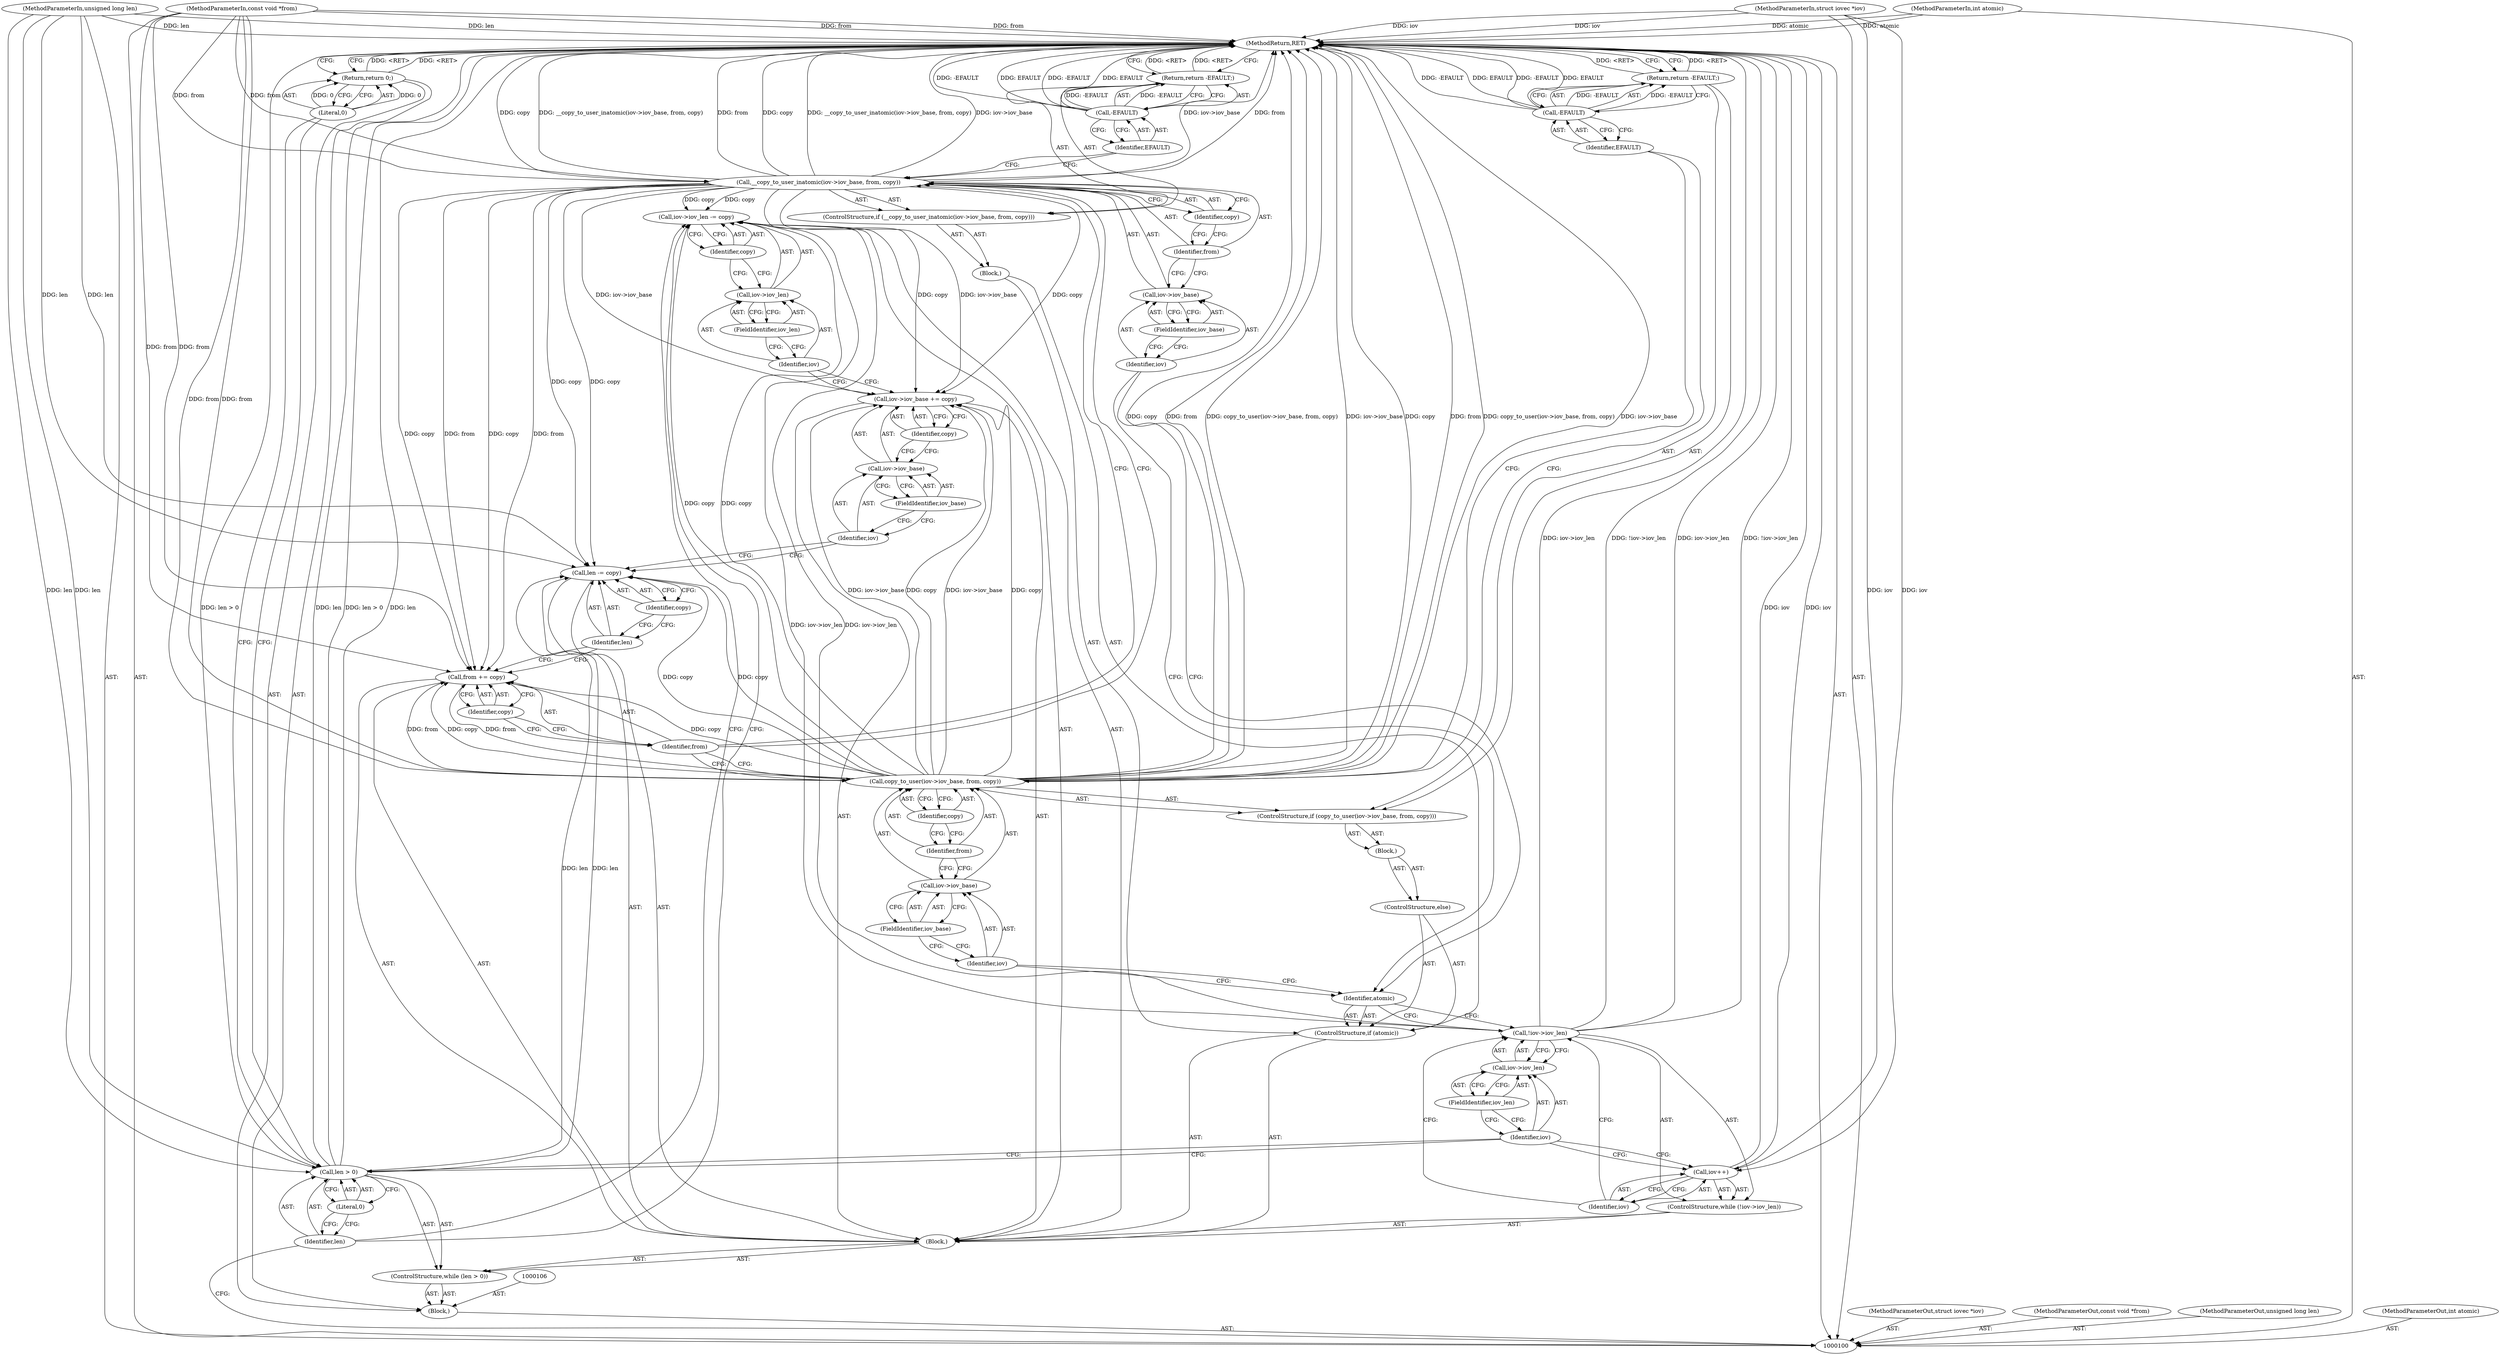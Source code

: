 digraph "1_linux_637b58c2887e5e57850865839cc75f59184b23d1_0" {
"1000162" [label="(MethodReturn,RET)"];
"1000101" [label="(MethodParameterIn,struct iovec *iov)"];
"1000214" [label="(MethodParameterOut,struct iovec *iov)"];
"1000102" [label="(MethodParameterIn,const void *from)"];
"1000215" [label="(MethodParameterOut,const void *from)"];
"1000103" [label="(MethodParameterIn,unsigned long len)"];
"1000216" [label="(MethodParameterOut,unsigned long len)"];
"1000122" [label="(ControlStructure,if (__copy_to_user_inatomic(iov->iov_base, from, copy)))"];
"1000124" [label="(Call,iov->iov_base)"];
"1000125" [label="(Identifier,iov)"];
"1000126" [label="(FieldIdentifier,iov_base)"];
"1000127" [label="(Identifier,from)"];
"1000128" [label="(Identifier,copy)"];
"1000123" [label="(Call,__copy_to_user_inatomic(iov->iov_base, from, copy))"];
"1000130" [label="(Call,-EFAULT)"];
"1000131" [label="(Identifier,EFAULT)"];
"1000129" [label="(Return,return -EFAULT;)"];
"1000132" [label="(ControlStructure,else)"];
"1000133" [label="(Block,)"];
"1000136" [label="(Call,iov->iov_base)"];
"1000137" [label="(Identifier,iov)"];
"1000138" [label="(FieldIdentifier,iov_base)"];
"1000134" [label="(ControlStructure,if (copy_to_user(iov->iov_base, from, copy)))"];
"1000139" [label="(Identifier,from)"];
"1000140" [label="(Identifier,copy)"];
"1000135" [label="(Call,copy_to_user(iov->iov_base, from, copy))"];
"1000142" [label="(Call,-EFAULT)"];
"1000143" [label="(Identifier,EFAULT)"];
"1000141" [label="(Return,return -EFAULT;)"];
"1000146" [label="(Identifier,copy)"];
"1000144" [label="(Call,from += copy)"];
"1000145" [label="(Identifier,from)"];
"1000147" [label="(Call,len -= copy)"];
"1000148" [label="(Identifier,len)"];
"1000149" [label="(Identifier,copy)"];
"1000154" [label="(Identifier,copy)"];
"1000150" [label="(Call,iov->iov_base += copy)"];
"1000151" [label="(Call,iov->iov_base)"];
"1000152" [label="(Identifier,iov)"];
"1000153" [label="(FieldIdentifier,iov_base)"];
"1000159" [label="(Identifier,copy)"];
"1000155" [label="(Call,iov->iov_len -= copy)"];
"1000156" [label="(Call,iov->iov_len)"];
"1000157" [label="(Identifier,iov)"];
"1000158" [label="(FieldIdentifier,iov_len)"];
"1000104" [label="(MethodParameterIn,int atomic)"];
"1000217" [label="(MethodParameterOut,int atomic)"];
"1000160" [label="(Return,return 0;)"];
"1000161" [label="(Literal,0)"];
"1000105" [label="(Block,)"];
"1000107" [label="(ControlStructure,while (len > 0))"];
"1000110" [label="(Literal,0)"];
"1000111" [label="(Block,)"];
"1000108" [label="(Call,len > 0)"];
"1000109" [label="(Identifier,len)"];
"1000114" [label="(Call,iov->iov_len)"];
"1000115" [label="(Identifier,iov)"];
"1000116" [label="(FieldIdentifier,iov_len)"];
"1000112" [label="(ControlStructure,while (!iov->iov_len))"];
"1000113" [label="(Call,!iov->iov_len)"];
"1000117" [label="(Call,iov++)"];
"1000118" [label="(Identifier,iov)"];
"1000121" [label="(Block,)"];
"1000119" [label="(ControlStructure,if (atomic))"];
"1000120" [label="(Identifier,atomic)"];
"1000162" -> "1000100"  [label="AST: "];
"1000162" -> "1000129"  [label="CFG: "];
"1000162" -> "1000141"  [label="CFG: "];
"1000162" -> "1000160"  [label="CFG: "];
"1000130" -> "1000162"  [label="DDG: -EFAULT"];
"1000130" -> "1000162"  [label="DDG: EFAULT"];
"1000142" -> "1000162"  [label="DDG: -EFAULT"];
"1000142" -> "1000162"  [label="DDG: EFAULT"];
"1000108" -> "1000162"  [label="DDG: len > 0"];
"1000108" -> "1000162"  [label="DDG: len"];
"1000104" -> "1000162"  [label="DDG: atomic"];
"1000113" -> "1000162"  [label="DDG: iov->iov_len"];
"1000113" -> "1000162"  [label="DDG: !iov->iov_len"];
"1000135" -> "1000162"  [label="DDG: copy"];
"1000135" -> "1000162"  [label="DDG: from"];
"1000135" -> "1000162"  [label="DDG: copy_to_user(iov->iov_base, from, copy)"];
"1000135" -> "1000162"  [label="DDG: iov->iov_base"];
"1000103" -> "1000162"  [label="DDG: len"];
"1000123" -> "1000162"  [label="DDG: from"];
"1000123" -> "1000162"  [label="DDG: copy"];
"1000123" -> "1000162"  [label="DDG: __copy_to_user_inatomic(iov->iov_base, from, copy)"];
"1000123" -> "1000162"  [label="DDG: iov->iov_base"];
"1000117" -> "1000162"  [label="DDG: iov"];
"1000102" -> "1000162"  [label="DDG: from"];
"1000101" -> "1000162"  [label="DDG: iov"];
"1000129" -> "1000162"  [label="DDG: <RET>"];
"1000160" -> "1000162"  [label="DDG: <RET>"];
"1000141" -> "1000162"  [label="DDG: <RET>"];
"1000101" -> "1000100"  [label="AST: "];
"1000101" -> "1000162"  [label="DDG: iov"];
"1000101" -> "1000117"  [label="DDG: iov"];
"1000214" -> "1000100"  [label="AST: "];
"1000102" -> "1000100"  [label="AST: "];
"1000102" -> "1000162"  [label="DDG: from"];
"1000102" -> "1000123"  [label="DDG: from"];
"1000102" -> "1000135"  [label="DDG: from"];
"1000102" -> "1000144"  [label="DDG: from"];
"1000215" -> "1000100"  [label="AST: "];
"1000103" -> "1000100"  [label="AST: "];
"1000103" -> "1000162"  [label="DDG: len"];
"1000103" -> "1000108"  [label="DDG: len"];
"1000103" -> "1000147"  [label="DDG: len"];
"1000216" -> "1000100"  [label="AST: "];
"1000122" -> "1000121"  [label="AST: "];
"1000123" -> "1000122"  [label="AST: "];
"1000129" -> "1000122"  [label="AST: "];
"1000124" -> "1000123"  [label="AST: "];
"1000124" -> "1000126"  [label="CFG: "];
"1000125" -> "1000124"  [label="AST: "];
"1000126" -> "1000124"  [label="AST: "];
"1000127" -> "1000124"  [label="CFG: "];
"1000125" -> "1000124"  [label="AST: "];
"1000125" -> "1000120"  [label="CFG: "];
"1000126" -> "1000125"  [label="CFG: "];
"1000126" -> "1000124"  [label="AST: "];
"1000126" -> "1000125"  [label="CFG: "];
"1000124" -> "1000126"  [label="CFG: "];
"1000127" -> "1000123"  [label="AST: "];
"1000127" -> "1000124"  [label="CFG: "];
"1000128" -> "1000127"  [label="CFG: "];
"1000128" -> "1000123"  [label="AST: "];
"1000128" -> "1000127"  [label="CFG: "];
"1000123" -> "1000128"  [label="CFG: "];
"1000123" -> "1000122"  [label="AST: "];
"1000123" -> "1000128"  [label="CFG: "];
"1000124" -> "1000123"  [label="AST: "];
"1000127" -> "1000123"  [label="AST: "];
"1000128" -> "1000123"  [label="AST: "];
"1000131" -> "1000123"  [label="CFG: "];
"1000145" -> "1000123"  [label="CFG: "];
"1000123" -> "1000162"  [label="DDG: from"];
"1000123" -> "1000162"  [label="DDG: copy"];
"1000123" -> "1000162"  [label="DDG: __copy_to_user_inatomic(iov->iov_base, from, copy)"];
"1000123" -> "1000162"  [label="DDG: iov->iov_base"];
"1000102" -> "1000123"  [label="DDG: from"];
"1000123" -> "1000144"  [label="DDG: copy"];
"1000123" -> "1000144"  [label="DDG: from"];
"1000123" -> "1000147"  [label="DDG: copy"];
"1000123" -> "1000150"  [label="DDG: copy"];
"1000123" -> "1000150"  [label="DDG: iov->iov_base"];
"1000123" -> "1000155"  [label="DDG: copy"];
"1000130" -> "1000129"  [label="AST: "];
"1000130" -> "1000131"  [label="CFG: "];
"1000131" -> "1000130"  [label="AST: "];
"1000129" -> "1000130"  [label="CFG: "];
"1000130" -> "1000162"  [label="DDG: -EFAULT"];
"1000130" -> "1000162"  [label="DDG: EFAULT"];
"1000130" -> "1000129"  [label="DDG: -EFAULT"];
"1000131" -> "1000130"  [label="AST: "];
"1000131" -> "1000123"  [label="CFG: "];
"1000130" -> "1000131"  [label="CFG: "];
"1000129" -> "1000122"  [label="AST: "];
"1000129" -> "1000130"  [label="CFG: "];
"1000130" -> "1000129"  [label="AST: "];
"1000162" -> "1000129"  [label="CFG: "];
"1000129" -> "1000162"  [label="DDG: <RET>"];
"1000130" -> "1000129"  [label="DDG: -EFAULT"];
"1000132" -> "1000119"  [label="AST: "];
"1000133" -> "1000132"  [label="AST: "];
"1000133" -> "1000132"  [label="AST: "];
"1000134" -> "1000133"  [label="AST: "];
"1000136" -> "1000135"  [label="AST: "];
"1000136" -> "1000138"  [label="CFG: "];
"1000137" -> "1000136"  [label="AST: "];
"1000138" -> "1000136"  [label="AST: "];
"1000139" -> "1000136"  [label="CFG: "];
"1000137" -> "1000136"  [label="AST: "];
"1000137" -> "1000120"  [label="CFG: "];
"1000138" -> "1000137"  [label="CFG: "];
"1000138" -> "1000136"  [label="AST: "];
"1000138" -> "1000137"  [label="CFG: "];
"1000136" -> "1000138"  [label="CFG: "];
"1000134" -> "1000133"  [label="AST: "];
"1000135" -> "1000134"  [label="AST: "];
"1000141" -> "1000134"  [label="AST: "];
"1000139" -> "1000135"  [label="AST: "];
"1000139" -> "1000136"  [label="CFG: "];
"1000140" -> "1000139"  [label="CFG: "];
"1000140" -> "1000135"  [label="AST: "];
"1000140" -> "1000139"  [label="CFG: "];
"1000135" -> "1000140"  [label="CFG: "];
"1000135" -> "1000134"  [label="AST: "];
"1000135" -> "1000140"  [label="CFG: "];
"1000136" -> "1000135"  [label="AST: "];
"1000139" -> "1000135"  [label="AST: "];
"1000140" -> "1000135"  [label="AST: "];
"1000143" -> "1000135"  [label="CFG: "];
"1000145" -> "1000135"  [label="CFG: "];
"1000135" -> "1000162"  [label="DDG: copy"];
"1000135" -> "1000162"  [label="DDG: from"];
"1000135" -> "1000162"  [label="DDG: copy_to_user(iov->iov_base, from, copy)"];
"1000135" -> "1000162"  [label="DDG: iov->iov_base"];
"1000102" -> "1000135"  [label="DDG: from"];
"1000135" -> "1000144"  [label="DDG: copy"];
"1000135" -> "1000144"  [label="DDG: from"];
"1000135" -> "1000147"  [label="DDG: copy"];
"1000135" -> "1000150"  [label="DDG: copy"];
"1000135" -> "1000150"  [label="DDG: iov->iov_base"];
"1000135" -> "1000155"  [label="DDG: copy"];
"1000142" -> "1000141"  [label="AST: "];
"1000142" -> "1000143"  [label="CFG: "];
"1000143" -> "1000142"  [label="AST: "];
"1000141" -> "1000142"  [label="CFG: "];
"1000142" -> "1000162"  [label="DDG: -EFAULT"];
"1000142" -> "1000162"  [label="DDG: EFAULT"];
"1000142" -> "1000141"  [label="DDG: -EFAULT"];
"1000143" -> "1000142"  [label="AST: "];
"1000143" -> "1000135"  [label="CFG: "];
"1000142" -> "1000143"  [label="CFG: "];
"1000141" -> "1000134"  [label="AST: "];
"1000141" -> "1000142"  [label="CFG: "];
"1000142" -> "1000141"  [label="AST: "];
"1000162" -> "1000141"  [label="CFG: "];
"1000141" -> "1000162"  [label="DDG: <RET>"];
"1000142" -> "1000141"  [label="DDG: -EFAULT"];
"1000146" -> "1000144"  [label="AST: "];
"1000146" -> "1000145"  [label="CFG: "];
"1000144" -> "1000146"  [label="CFG: "];
"1000144" -> "1000111"  [label="AST: "];
"1000144" -> "1000146"  [label="CFG: "];
"1000145" -> "1000144"  [label="AST: "];
"1000146" -> "1000144"  [label="AST: "];
"1000148" -> "1000144"  [label="CFG: "];
"1000135" -> "1000144"  [label="DDG: copy"];
"1000135" -> "1000144"  [label="DDG: from"];
"1000123" -> "1000144"  [label="DDG: copy"];
"1000123" -> "1000144"  [label="DDG: from"];
"1000102" -> "1000144"  [label="DDG: from"];
"1000145" -> "1000144"  [label="AST: "];
"1000145" -> "1000123"  [label="CFG: "];
"1000145" -> "1000135"  [label="CFG: "];
"1000146" -> "1000145"  [label="CFG: "];
"1000147" -> "1000111"  [label="AST: "];
"1000147" -> "1000149"  [label="CFG: "];
"1000148" -> "1000147"  [label="AST: "];
"1000149" -> "1000147"  [label="AST: "];
"1000152" -> "1000147"  [label="CFG: "];
"1000135" -> "1000147"  [label="DDG: copy"];
"1000123" -> "1000147"  [label="DDG: copy"];
"1000108" -> "1000147"  [label="DDG: len"];
"1000103" -> "1000147"  [label="DDG: len"];
"1000148" -> "1000147"  [label="AST: "];
"1000148" -> "1000144"  [label="CFG: "];
"1000149" -> "1000148"  [label="CFG: "];
"1000149" -> "1000147"  [label="AST: "];
"1000149" -> "1000148"  [label="CFG: "];
"1000147" -> "1000149"  [label="CFG: "];
"1000154" -> "1000150"  [label="AST: "];
"1000154" -> "1000151"  [label="CFG: "];
"1000150" -> "1000154"  [label="CFG: "];
"1000150" -> "1000111"  [label="AST: "];
"1000150" -> "1000154"  [label="CFG: "];
"1000151" -> "1000150"  [label="AST: "];
"1000154" -> "1000150"  [label="AST: "];
"1000157" -> "1000150"  [label="CFG: "];
"1000135" -> "1000150"  [label="DDG: copy"];
"1000135" -> "1000150"  [label="DDG: iov->iov_base"];
"1000123" -> "1000150"  [label="DDG: copy"];
"1000123" -> "1000150"  [label="DDG: iov->iov_base"];
"1000151" -> "1000150"  [label="AST: "];
"1000151" -> "1000153"  [label="CFG: "];
"1000152" -> "1000151"  [label="AST: "];
"1000153" -> "1000151"  [label="AST: "];
"1000154" -> "1000151"  [label="CFG: "];
"1000152" -> "1000151"  [label="AST: "];
"1000152" -> "1000147"  [label="CFG: "];
"1000153" -> "1000152"  [label="CFG: "];
"1000153" -> "1000151"  [label="AST: "];
"1000153" -> "1000152"  [label="CFG: "];
"1000151" -> "1000153"  [label="CFG: "];
"1000159" -> "1000155"  [label="AST: "];
"1000159" -> "1000156"  [label="CFG: "];
"1000155" -> "1000159"  [label="CFG: "];
"1000155" -> "1000111"  [label="AST: "];
"1000155" -> "1000159"  [label="CFG: "];
"1000156" -> "1000155"  [label="AST: "];
"1000159" -> "1000155"  [label="AST: "];
"1000109" -> "1000155"  [label="CFG: "];
"1000135" -> "1000155"  [label="DDG: copy"];
"1000123" -> "1000155"  [label="DDG: copy"];
"1000113" -> "1000155"  [label="DDG: iov->iov_len"];
"1000156" -> "1000155"  [label="AST: "];
"1000156" -> "1000158"  [label="CFG: "];
"1000157" -> "1000156"  [label="AST: "];
"1000158" -> "1000156"  [label="AST: "];
"1000159" -> "1000156"  [label="CFG: "];
"1000157" -> "1000156"  [label="AST: "];
"1000157" -> "1000150"  [label="CFG: "];
"1000158" -> "1000157"  [label="CFG: "];
"1000158" -> "1000156"  [label="AST: "];
"1000158" -> "1000157"  [label="CFG: "];
"1000156" -> "1000158"  [label="CFG: "];
"1000104" -> "1000100"  [label="AST: "];
"1000104" -> "1000162"  [label="DDG: atomic"];
"1000217" -> "1000100"  [label="AST: "];
"1000160" -> "1000105"  [label="AST: "];
"1000160" -> "1000161"  [label="CFG: "];
"1000161" -> "1000160"  [label="AST: "];
"1000162" -> "1000160"  [label="CFG: "];
"1000160" -> "1000162"  [label="DDG: <RET>"];
"1000161" -> "1000160"  [label="DDG: 0"];
"1000161" -> "1000160"  [label="AST: "];
"1000161" -> "1000108"  [label="CFG: "];
"1000160" -> "1000161"  [label="CFG: "];
"1000161" -> "1000160"  [label="DDG: 0"];
"1000105" -> "1000100"  [label="AST: "];
"1000106" -> "1000105"  [label="AST: "];
"1000107" -> "1000105"  [label="AST: "];
"1000160" -> "1000105"  [label="AST: "];
"1000107" -> "1000105"  [label="AST: "];
"1000108" -> "1000107"  [label="AST: "];
"1000111" -> "1000107"  [label="AST: "];
"1000110" -> "1000108"  [label="AST: "];
"1000110" -> "1000109"  [label="CFG: "];
"1000108" -> "1000110"  [label="CFG: "];
"1000111" -> "1000107"  [label="AST: "];
"1000112" -> "1000111"  [label="AST: "];
"1000119" -> "1000111"  [label="AST: "];
"1000144" -> "1000111"  [label="AST: "];
"1000147" -> "1000111"  [label="AST: "];
"1000150" -> "1000111"  [label="AST: "];
"1000155" -> "1000111"  [label="AST: "];
"1000108" -> "1000107"  [label="AST: "];
"1000108" -> "1000110"  [label="CFG: "];
"1000109" -> "1000108"  [label="AST: "];
"1000110" -> "1000108"  [label="AST: "];
"1000115" -> "1000108"  [label="CFG: "];
"1000161" -> "1000108"  [label="CFG: "];
"1000108" -> "1000162"  [label="DDG: len > 0"];
"1000108" -> "1000162"  [label="DDG: len"];
"1000103" -> "1000108"  [label="DDG: len"];
"1000108" -> "1000147"  [label="DDG: len"];
"1000109" -> "1000108"  [label="AST: "];
"1000109" -> "1000155"  [label="CFG: "];
"1000109" -> "1000100"  [label="CFG: "];
"1000110" -> "1000109"  [label="CFG: "];
"1000114" -> "1000113"  [label="AST: "];
"1000114" -> "1000116"  [label="CFG: "];
"1000115" -> "1000114"  [label="AST: "];
"1000116" -> "1000114"  [label="AST: "];
"1000113" -> "1000114"  [label="CFG: "];
"1000115" -> "1000114"  [label="AST: "];
"1000115" -> "1000108"  [label="CFG: "];
"1000115" -> "1000117"  [label="CFG: "];
"1000116" -> "1000115"  [label="CFG: "];
"1000116" -> "1000114"  [label="AST: "];
"1000116" -> "1000115"  [label="CFG: "];
"1000114" -> "1000116"  [label="CFG: "];
"1000112" -> "1000111"  [label="AST: "];
"1000113" -> "1000112"  [label="AST: "];
"1000117" -> "1000112"  [label="AST: "];
"1000113" -> "1000112"  [label="AST: "];
"1000113" -> "1000114"  [label="CFG: "];
"1000114" -> "1000113"  [label="AST: "];
"1000118" -> "1000113"  [label="CFG: "];
"1000120" -> "1000113"  [label="CFG: "];
"1000113" -> "1000162"  [label="DDG: iov->iov_len"];
"1000113" -> "1000162"  [label="DDG: !iov->iov_len"];
"1000113" -> "1000155"  [label="DDG: iov->iov_len"];
"1000117" -> "1000112"  [label="AST: "];
"1000117" -> "1000118"  [label="CFG: "];
"1000118" -> "1000117"  [label="AST: "];
"1000115" -> "1000117"  [label="CFG: "];
"1000117" -> "1000162"  [label="DDG: iov"];
"1000101" -> "1000117"  [label="DDG: iov"];
"1000118" -> "1000117"  [label="AST: "];
"1000118" -> "1000113"  [label="CFG: "];
"1000117" -> "1000118"  [label="CFG: "];
"1000121" -> "1000119"  [label="AST: "];
"1000122" -> "1000121"  [label="AST: "];
"1000119" -> "1000111"  [label="AST: "];
"1000120" -> "1000119"  [label="AST: "];
"1000121" -> "1000119"  [label="AST: "];
"1000132" -> "1000119"  [label="AST: "];
"1000120" -> "1000119"  [label="AST: "];
"1000120" -> "1000113"  [label="CFG: "];
"1000125" -> "1000120"  [label="CFG: "];
"1000137" -> "1000120"  [label="CFG: "];
}
